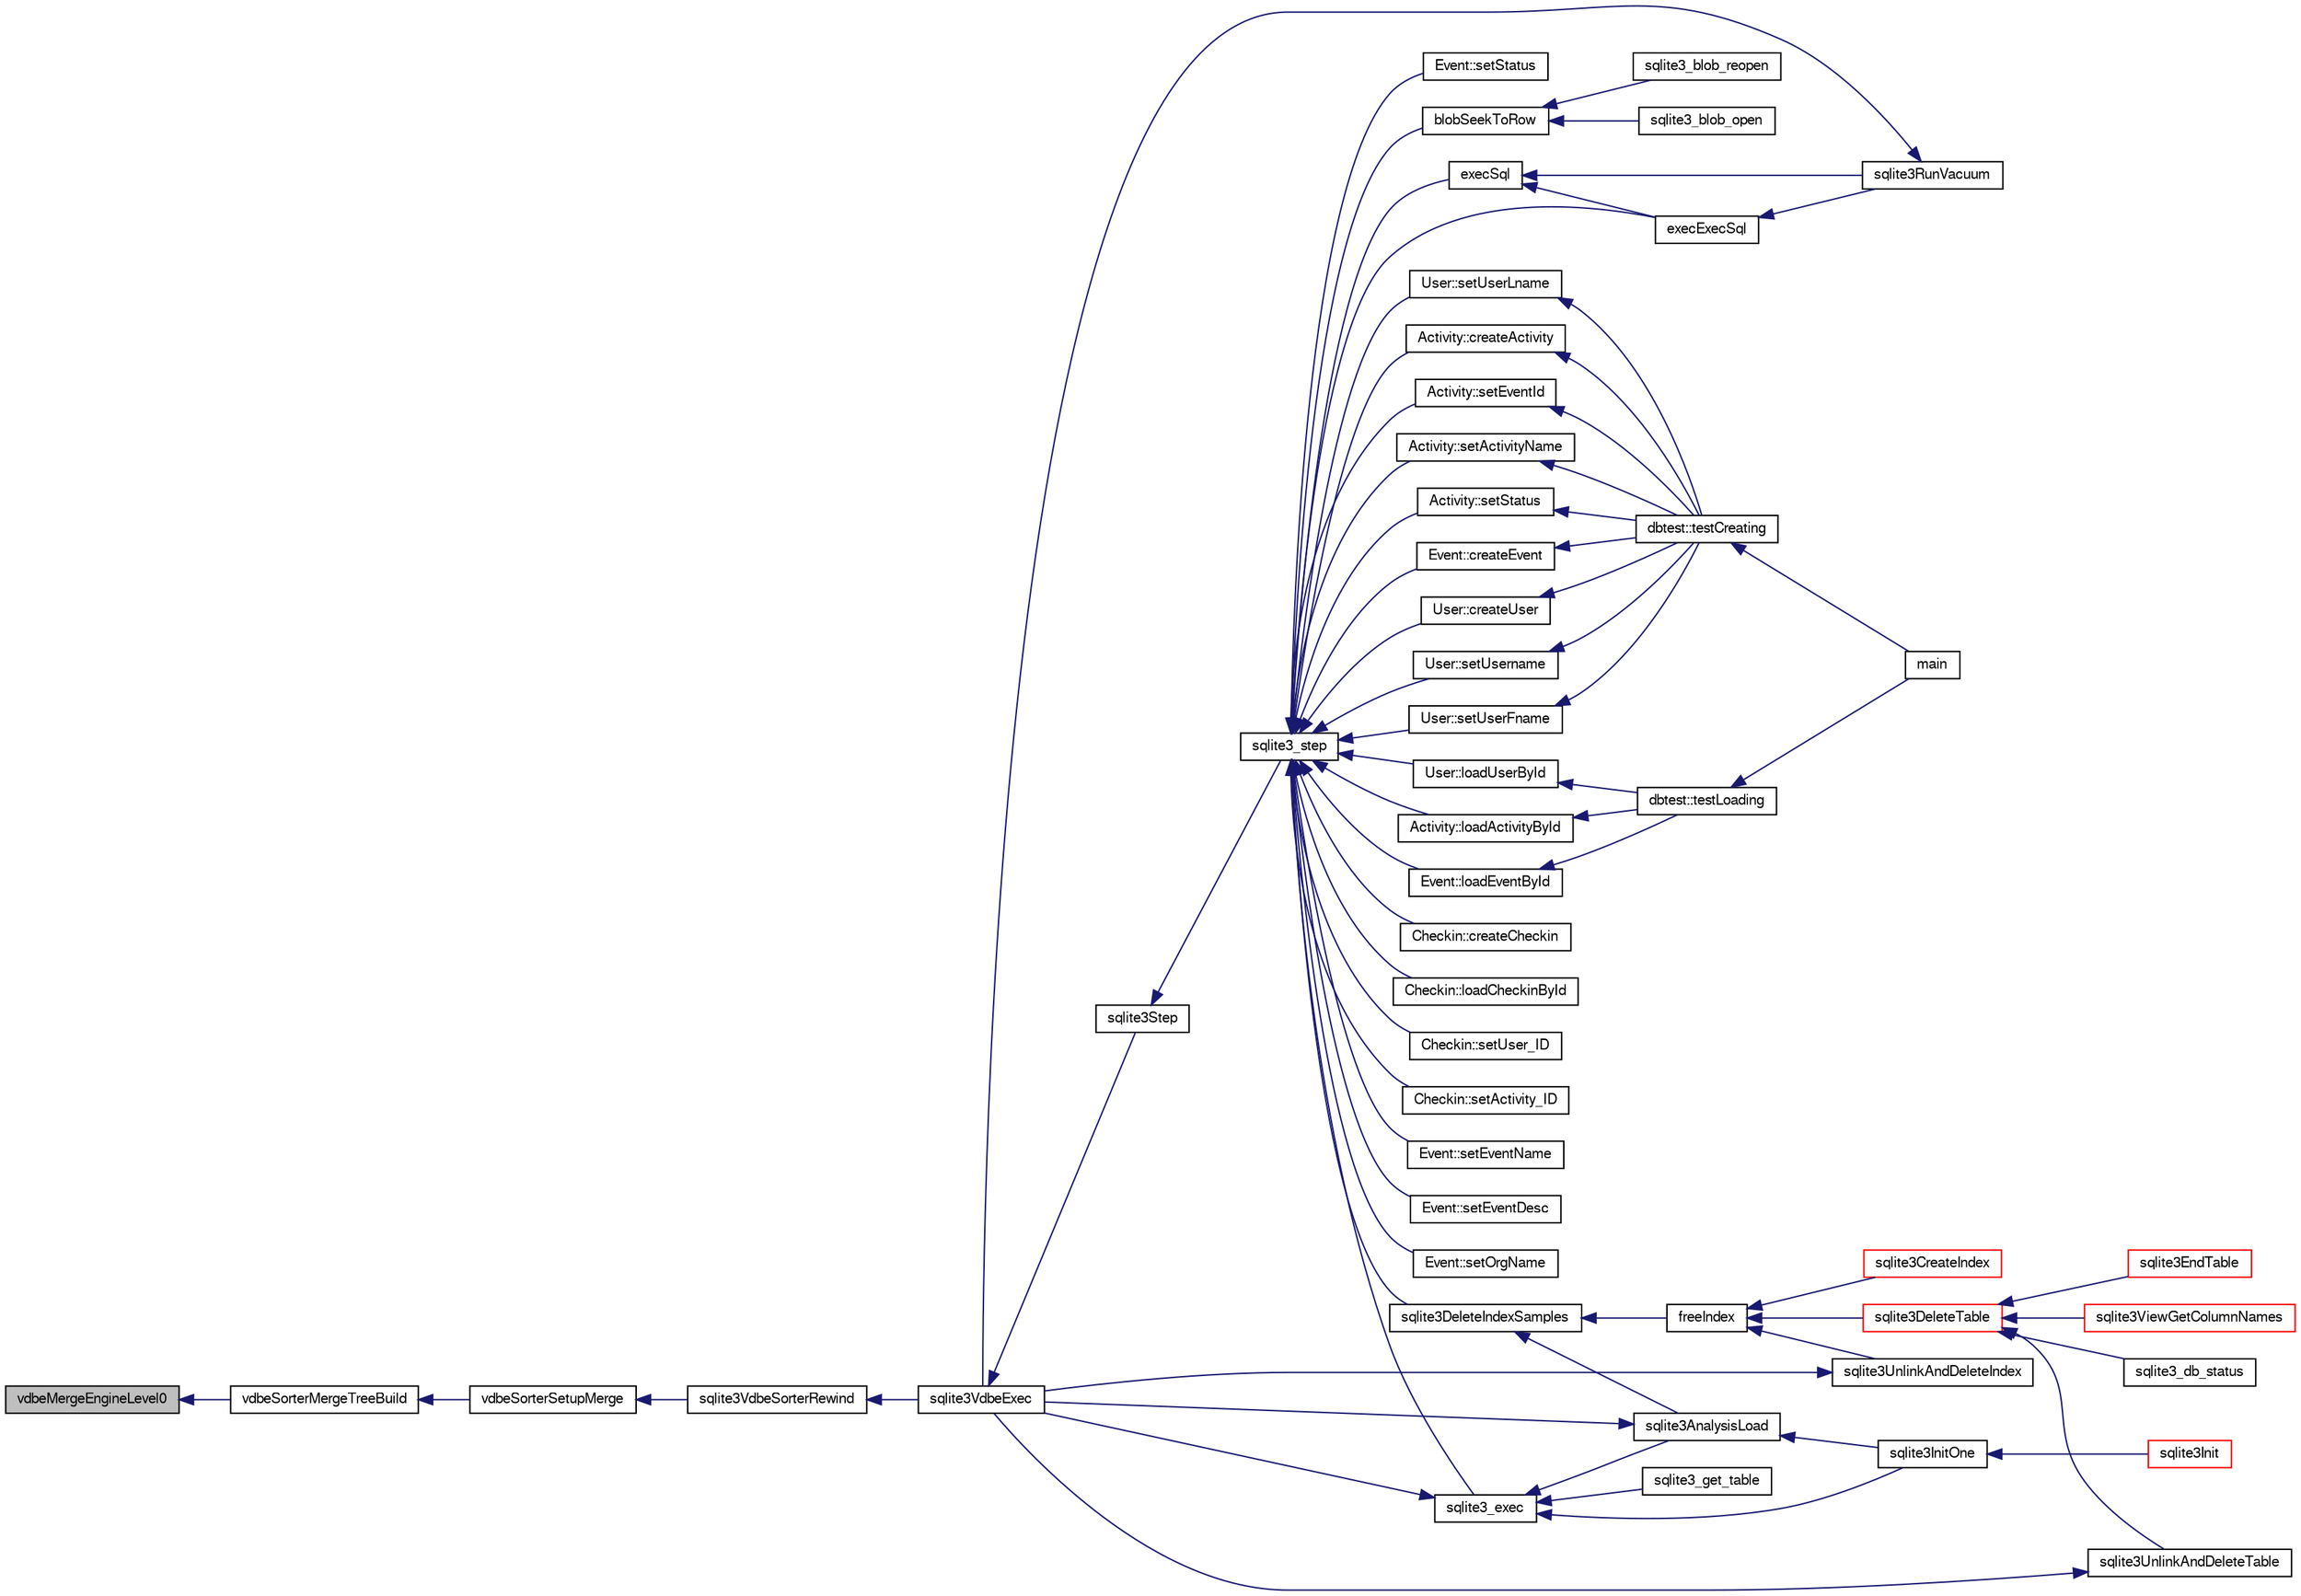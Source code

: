 digraph "vdbeMergeEngineLevel0"
{
  edge [fontname="FreeSans",fontsize="10",labelfontname="FreeSans",labelfontsize="10"];
  node [fontname="FreeSans",fontsize="10",shape=record];
  rankdir="LR";
  Node868919 [label="vdbeMergeEngineLevel0",height=0.2,width=0.4,color="black", fillcolor="grey75", style="filled", fontcolor="black"];
  Node868919 -> Node868920 [dir="back",color="midnightblue",fontsize="10",style="solid",fontname="FreeSans"];
  Node868920 [label="vdbeSorterMergeTreeBuild",height=0.2,width=0.4,color="black", fillcolor="white", style="filled",URL="$sqlite3_8c.html#a7af2bdcef74d6ae7b6c04a2a7d171f33"];
  Node868920 -> Node868921 [dir="back",color="midnightblue",fontsize="10",style="solid",fontname="FreeSans"];
  Node868921 [label="vdbeSorterSetupMerge",height=0.2,width=0.4,color="black", fillcolor="white", style="filled",URL="$sqlite3_8c.html#a82088507aafeedcc04af031f7ea0bbd8"];
  Node868921 -> Node868922 [dir="back",color="midnightblue",fontsize="10",style="solid",fontname="FreeSans"];
  Node868922 [label="sqlite3VdbeSorterRewind",height=0.2,width=0.4,color="black", fillcolor="white", style="filled",URL="$sqlite3_8c.html#a31677d178ebf96ee6034a05660e1f4bf"];
  Node868922 -> Node868923 [dir="back",color="midnightblue",fontsize="10",style="solid",fontname="FreeSans"];
  Node868923 [label="sqlite3VdbeExec",height=0.2,width=0.4,color="black", fillcolor="white", style="filled",URL="$sqlite3_8c.html#a8ce40a614bdc56719c4d642b1e4dfb21"];
  Node868923 -> Node868924 [dir="back",color="midnightblue",fontsize="10",style="solid",fontname="FreeSans"];
  Node868924 [label="sqlite3Step",height=0.2,width=0.4,color="black", fillcolor="white", style="filled",URL="$sqlite3_8c.html#a3f2872e873e2758a4beedad1d5113554"];
  Node868924 -> Node868925 [dir="back",color="midnightblue",fontsize="10",style="solid",fontname="FreeSans"];
  Node868925 [label="sqlite3_step",height=0.2,width=0.4,color="black", fillcolor="white", style="filled",URL="$sqlite3_8h.html#ac1e491ce36b7471eb28387f7d3c74334"];
  Node868925 -> Node868926 [dir="back",color="midnightblue",fontsize="10",style="solid",fontname="FreeSans"];
  Node868926 [label="Activity::createActivity",height=0.2,width=0.4,color="black", fillcolor="white", style="filled",URL="$classActivity.html#a813cc5e52c14ab49b39014c134e3425b"];
  Node868926 -> Node868927 [dir="back",color="midnightblue",fontsize="10",style="solid",fontname="FreeSans"];
  Node868927 [label="dbtest::testCreating",height=0.2,width=0.4,color="black", fillcolor="white", style="filled",URL="$classdbtest.html#a8193e88a7df657069c8a6bd09c8243b7"];
  Node868927 -> Node868928 [dir="back",color="midnightblue",fontsize="10",style="solid",fontname="FreeSans"];
  Node868928 [label="main",height=0.2,width=0.4,color="black", fillcolor="white", style="filled",URL="$test_8cpp.html#ae66f6b31b5ad750f1fe042a706a4e3d4"];
  Node868925 -> Node868929 [dir="back",color="midnightblue",fontsize="10",style="solid",fontname="FreeSans"];
  Node868929 [label="Activity::loadActivityById",height=0.2,width=0.4,color="black", fillcolor="white", style="filled",URL="$classActivity.html#abe4ffb4f08a47212ebf9013259d9e7fd"];
  Node868929 -> Node868930 [dir="back",color="midnightblue",fontsize="10",style="solid",fontname="FreeSans"];
  Node868930 [label="dbtest::testLoading",height=0.2,width=0.4,color="black", fillcolor="white", style="filled",URL="$classdbtest.html#a6f98d82a2c8e2b9040848763504ddae1"];
  Node868930 -> Node868928 [dir="back",color="midnightblue",fontsize="10",style="solid",fontname="FreeSans"];
  Node868925 -> Node868931 [dir="back",color="midnightblue",fontsize="10",style="solid",fontname="FreeSans"];
  Node868931 [label="Activity::setEventId",height=0.2,width=0.4,color="black", fillcolor="white", style="filled",URL="$classActivity.html#adb1d0fd0d08f473e068f0a4086bfa9ca"];
  Node868931 -> Node868927 [dir="back",color="midnightblue",fontsize="10",style="solid",fontname="FreeSans"];
  Node868925 -> Node868932 [dir="back",color="midnightblue",fontsize="10",style="solid",fontname="FreeSans"];
  Node868932 [label="Activity::setActivityName",height=0.2,width=0.4,color="black", fillcolor="white", style="filled",URL="$classActivity.html#a62dc3737b33915a36086f9dd26d16a81"];
  Node868932 -> Node868927 [dir="back",color="midnightblue",fontsize="10",style="solid",fontname="FreeSans"];
  Node868925 -> Node868933 [dir="back",color="midnightblue",fontsize="10",style="solid",fontname="FreeSans"];
  Node868933 [label="Activity::setStatus",height=0.2,width=0.4,color="black", fillcolor="white", style="filled",URL="$classActivity.html#af618135a7738f4d2a7ee147a8ef912ea"];
  Node868933 -> Node868927 [dir="back",color="midnightblue",fontsize="10",style="solid",fontname="FreeSans"];
  Node868925 -> Node868934 [dir="back",color="midnightblue",fontsize="10",style="solid",fontname="FreeSans"];
  Node868934 [label="Checkin::createCheckin",height=0.2,width=0.4,color="black", fillcolor="white", style="filled",URL="$classCheckin.html#a4e40acdf7fff0e607f6de4f24f3a163c"];
  Node868925 -> Node868935 [dir="back",color="midnightblue",fontsize="10",style="solid",fontname="FreeSans"];
  Node868935 [label="Checkin::loadCheckinById",height=0.2,width=0.4,color="black", fillcolor="white", style="filled",URL="$classCheckin.html#a3461f70ea6c68475225f2a07f78a21e0"];
  Node868925 -> Node868936 [dir="back",color="midnightblue",fontsize="10",style="solid",fontname="FreeSans"];
  Node868936 [label="Checkin::setUser_ID",height=0.2,width=0.4,color="black", fillcolor="white", style="filled",URL="$classCheckin.html#a76ab640f4f912876dbebf183db5359c6"];
  Node868925 -> Node868937 [dir="back",color="midnightblue",fontsize="10",style="solid",fontname="FreeSans"];
  Node868937 [label="Checkin::setActivity_ID",height=0.2,width=0.4,color="black", fillcolor="white", style="filled",URL="$classCheckin.html#ab2ff3ec2604ec73a42af25874a00b232"];
  Node868925 -> Node868938 [dir="back",color="midnightblue",fontsize="10",style="solid",fontname="FreeSans"];
  Node868938 [label="Event::createEvent",height=0.2,width=0.4,color="black", fillcolor="white", style="filled",URL="$classEvent.html#a77adb9f4a46ffb32c2d931f0691f5903"];
  Node868938 -> Node868927 [dir="back",color="midnightblue",fontsize="10",style="solid",fontname="FreeSans"];
  Node868925 -> Node868939 [dir="back",color="midnightblue",fontsize="10",style="solid",fontname="FreeSans"];
  Node868939 [label="Event::loadEventById",height=0.2,width=0.4,color="black", fillcolor="white", style="filled",URL="$classEvent.html#afa66cea33f722dbeecb69cc98fdea055"];
  Node868939 -> Node868930 [dir="back",color="midnightblue",fontsize="10",style="solid",fontname="FreeSans"];
  Node868925 -> Node868940 [dir="back",color="midnightblue",fontsize="10",style="solid",fontname="FreeSans"];
  Node868940 [label="Event::setEventName",height=0.2,width=0.4,color="black", fillcolor="white", style="filled",URL="$classEvent.html#a10596b6ca077df05184e30d62b08729d"];
  Node868925 -> Node868941 [dir="back",color="midnightblue",fontsize="10",style="solid",fontname="FreeSans"];
  Node868941 [label="Event::setEventDesc",height=0.2,width=0.4,color="black", fillcolor="white", style="filled",URL="$classEvent.html#ae36b8377dcae792f1c5c4726024c981b"];
  Node868925 -> Node868942 [dir="back",color="midnightblue",fontsize="10",style="solid",fontname="FreeSans"];
  Node868942 [label="Event::setOrgName",height=0.2,width=0.4,color="black", fillcolor="white", style="filled",URL="$classEvent.html#a19aac0f776bd764563a54977656cf680"];
  Node868925 -> Node868943 [dir="back",color="midnightblue",fontsize="10",style="solid",fontname="FreeSans"];
  Node868943 [label="Event::setStatus",height=0.2,width=0.4,color="black", fillcolor="white", style="filled",URL="$classEvent.html#ab0a6b9285af0f4172eb841e2b80f8972"];
  Node868925 -> Node868944 [dir="back",color="midnightblue",fontsize="10",style="solid",fontname="FreeSans"];
  Node868944 [label="blobSeekToRow",height=0.2,width=0.4,color="black", fillcolor="white", style="filled",URL="$sqlite3_8c.html#afff57e13332b98c8a44a7cebe38962ab"];
  Node868944 -> Node868945 [dir="back",color="midnightblue",fontsize="10",style="solid",fontname="FreeSans"];
  Node868945 [label="sqlite3_blob_open",height=0.2,width=0.4,color="black", fillcolor="white", style="filled",URL="$sqlite3_8h.html#adb8ad839a5bdd62a43785132bc7dd518"];
  Node868944 -> Node868946 [dir="back",color="midnightblue",fontsize="10",style="solid",fontname="FreeSans"];
  Node868946 [label="sqlite3_blob_reopen",height=0.2,width=0.4,color="black", fillcolor="white", style="filled",URL="$sqlite3_8h.html#abc77c24fdc0150138490359a94360f7e"];
  Node868925 -> Node868947 [dir="back",color="midnightblue",fontsize="10",style="solid",fontname="FreeSans"];
  Node868947 [label="sqlite3DeleteIndexSamples",height=0.2,width=0.4,color="black", fillcolor="white", style="filled",URL="$sqlite3_8c.html#aaeda0302fbf61397ec009f65bed047ef"];
  Node868947 -> Node868948 [dir="back",color="midnightblue",fontsize="10",style="solid",fontname="FreeSans"];
  Node868948 [label="sqlite3AnalysisLoad",height=0.2,width=0.4,color="black", fillcolor="white", style="filled",URL="$sqlite3_8c.html#a48a2301c27e1d3d68708b9b8761b5a01"];
  Node868948 -> Node868923 [dir="back",color="midnightblue",fontsize="10",style="solid",fontname="FreeSans"];
  Node868948 -> Node868949 [dir="back",color="midnightblue",fontsize="10",style="solid",fontname="FreeSans"];
  Node868949 [label="sqlite3InitOne",height=0.2,width=0.4,color="black", fillcolor="white", style="filled",URL="$sqlite3_8c.html#ac4318b25df65269906b0379251fe9b85"];
  Node868949 -> Node868950 [dir="back",color="midnightblue",fontsize="10",style="solid",fontname="FreeSans"];
  Node868950 [label="sqlite3Init",height=0.2,width=0.4,color="red", fillcolor="white", style="filled",URL="$sqlite3_8c.html#aed74e3dc765631a833f522f425ff5a48"];
  Node868947 -> Node869050 [dir="back",color="midnightblue",fontsize="10",style="solid",fontname="FreeSans"];
  Node869050 [label="freeIndex",height=0.2,width=0.4,color="black", fillcolor="white", style="filled",URL="$sqlite3_8c.html#a00907c99c18d5bcb9d0b38c077146c31"];
  Node869050 -> Node869051 [dir="back",color="midnightblue",fontsize="10",style="solid",fontname="FreeSans"];
  Node869051 [label="sqlite3UnlinkAndDeleteIndex",height=0.2,width=0.4,color="black", fillcolor="white", style="filled",URL="$sqlite3_8c.html#a889f2dcb438c56db37a6d61e9f25e244"];
  Node869051 -> Node868923 [dir="back",color="midnightblue",fontsize="10",style="solid",fontname="FreeSans"];
  Node869050 -> Node869052 [dir="back",color="midnightblue",fontsize="10",style="solid",fontname="FreeSans"];
  Node869052 [label="sqlite3DeleteTable",height=0.2,width=0.4,color="red", fillcolor="white", style="filled",URL="$sqlite3_8c.html#a7fd3d507375a381a3807f92735318973"];
  Node869052 -> Node869053 [dir="back",color="midnightblue",fontsize="10",style="solid",fontname="FreeSans"];
  Node869053 [label="sqlite3_db_status",height=0.2,width=0.4,color="black", fillcolor="white", style="filled",URL="$sqlite3_8h.html#ab64e8333313ee2e44116842711818940"];
  Node869052 -> Node869054 [dir="back",color="midnightblue",fontsize="10",style="solid",fontname="FreeSans"];
  Node869054 [label="sqlite3UnlinkAndDeleteTable",height=0.2,width=0.4,color="black", fillcolor="white", style="filled",URL="$sqlite3_8c.html#a9733677716a49de464f86fff164e9a1b"];
  Node869054 -> Node868923 [dir="back",color="midnightblue",fontsize="10",style="solid",fontname="FreeSans"];
  Node869052 -> Node868965 [dir="back",color="midnightblue",fontsize="10",style="solid",fontname="FreeSans"];
  Node868965 [label="sqlite3EndTable",height=0.2,width=0.4,color="red", fillcolor="white", style="filled",URL="$sqlite3_8c.html#a7b5f2c66c0f0b6f819d970ca389768b0"];
  Node869052 -> Node869000 [dir="back",color="midnightblue",fontsize="10",style="solid",fontname="FreeSans"];
  Node869000 [label="sqlite3ViewGetColumnNames",height=0.2,width=0.4,color="red", fillcolor="white", style="filled",URL="$sqlite3_8c.html#aebc7cd8d9e2bd174ae0a60363d3f6ce8"];
  Node869050 -> Node868962 [dir="back",color="midnightblue",fontsize="10",style="solid",fontname="FreeSans"];
  Node868962 [label="sqlite3CreateIndex",height=0.2,width=0.4,color="red", fillcolor="white", style="filled",URL="$sqlite3_8c.html#a8dbe5e590ab6c58a8c45f34f7c81e825"];
  Node868925 -> Node869116 [dir="back",color="midnightblue",fontsize="10",style="solid",fontname="FreeSans"];
  Node869116 [label="sqlite3_exec",height=0.2,width=0.4,color="black", fillcolor="white", style="filled",URL="$sqlite3_8h.html#a97487ec8150e0bcc8fa392ab8f0e24db"];
  Node869116 -> Node868923 [dir="back",color="midnightblue",fontsize="10",style="solid",fontname="FreeSans"];
  Node869116 -> Node868948 [dir="back",color="midnightblue",fontsize="10",style="solid",fontname="FreeSans"];
  Node869116 -> Node868949 [dir="back",color="midnightblue",fontsize="10",style="solid",fontname="FreeSans"];
  Node869116 -> Node869117 [dir="back",color="midnightblue",fontsize="10",style="solid",fontname="FreeSans"];
  Node869117 [label="sqlite3_get_table",height=0.2,width=0.4,color="black", fillcolor="white", style="filled",URL="$sqlite3_8h.html#a5effeac4e12df57beaa35c5be1f61579"];
  Node868925 -> Node869107 [dir="back",color="midnightblue",fontsize="10",style="solid",fontname="FreeSans"];
  Node869107 [label="execSql",height=0.2,width=0.4,color="black", fillcolor="white", style="filled",URL="$sqlite3_8c.html#a7d16651b98a110662f4c265eff0246cb"];
  Node869107 -> Node869108 [dir="back",color="midnightblue",fontsize="10",style="solid",fontname="FreeSans"];
  Node869108 [label="execExecSql",height=0.2,width=0.4,color="black", fillcolor="white", style="filled",URL="$sqlite3_8c.html#ac1be09a6c047f21133d16378d301e0d4"];
  Node869108 -> Node869109 [dir="back",color="midnightblue",fontsize="10",style="solid",fontname="FreeSans"];
  Node869109 [label="sqlite3RunVacuum",height=0.2,width=0.4,color="black", fillcolor="white", style="filled",URL="$sqlite3_8c.html#a5e83ddc7b3e7e8e79ad5d1fc92de1d2f"];
  Node869109 -> Node868923 [dir="back",color="midnightblue",fontsize="10",style="solid",fontname="FreeSans"];
  Node869107 -> Node869109 [dir="back",color="midnightblue",fontsize="10",style="solid",fontname="FreeSans"];
  Node868925 -> Node869108 [dir="back",color="midnightblue",fontsize="10",style="solid",fontname="FreeSans"];
  Node868925 -> Node869110 [dir="back",color="midnightblue",fontsize="10",style="solid",fontname="FreeSans"];
  Node869110 [label="User::createUser",height=0.2,width=0.4,color="black", fillcolor="white", style="filled",URL="$classUser.html#a22ed673939e8cc0a136130b809bba513"];
  Node869110 -> Node868927 [dir="back",color="midnightblue",fontsize="10",style="solid",fontname="FreeSans"];
  Node868925 -> Node869111 [dir="back",color="midnightblue",fontsize="10",style="solid",fontname="FreeSans"];
  Node869111 [label="User::loadUserById",height=0.2,width=0.4,color="black", fillcolor="white", style="filled",URL="$classUser.html#a863377665b7fb83c5547dcf9727f5092"];
  Node869111 -> Node868930 [dir="back",color="midnightblue",fontsize="10",style="solid",fontname="FreeSans"];
  Node868925 -> Node869112 [dir="back",color="midnightblue",fontsize="10",style="solid",fontname="FreeSans"];
  Node869112 [label="User::setUsername",height=0.2,width=0.4,color="black", fillcolor="white", style="filled",URL="$classUser.html#aa0497022a136cb78de785b0a39ae60b1"];
  Node869112 -> Node868927 [dir="back",color="midnightblue",fontsize="10",style="solid",fontname="FreeSans"];
  Node868925 -> Node869113 [dir="back",color="midnightblue",fontsize="10",style="solid",fontname="FreeSans"];
  Node869113 [label="User::setUserFname",height=0.2,width=0.4,color="black", fillcolor="white", style="filled",URL="$classUser.html#a72657eb55cd0ca437b4841a43f19912f"];
  Node869113 -> Node868927 [dir="back",color="midnightblue",fontsize="10",style="solid",fontname="FreeSans"];
  Node868925 -> Node869114 [dir="back",color="midnightblue",fontsize="10",style="solid",fontname="FreeSans"];
  Node869114 [label="User::setUserLname",height=0.2,width=0.4,color="black", fillcolor="white", style="filled",URL="$classUser.html#aa25973387e5afe1aa6f60dd6545e33b5"];
  Node869114 -> Node868927 [dir="back",color="midnightblue",fontsize="10",style="solid",fontname="FreeSans"];
}
